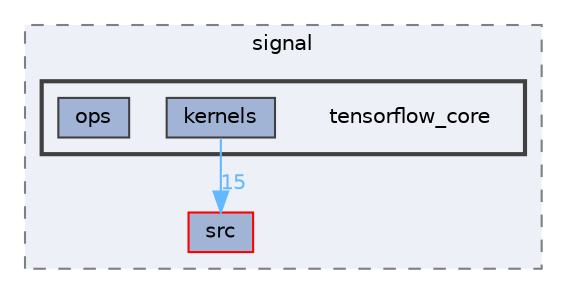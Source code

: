 digraph "Arduino/GetStartedWithMachineLearningOnArduino/tflite-micro-main/signal/tensorflow_core"
{
 // LATEX_PDF_SIZE
  bgcolor="transparent";
  edge [fontname=Helvetica,fontsize=10,labelfontname=Helvetica,labelfontsize=10];
  node [fontname=Helvetica,fontsize=10,shape=box,height=0.2,width=0.4];
  compound=true
  subgraph clusterdir_8ce83f6ebad9376744fd0b51d76c92be {
    graph [ bgcolor="#edf0f7", pencolor="grey50", label="signal", fontname=Helvetica,fontsize=10 style="filled,dashed", URL="dir_8ce83f6ebad9376744fd0b51d76c92be.html",tooltip=""]
  dir_f3dcc7a3e7501157a34132ac60ef26a4 [label="src", fillcolor="#a2b4d6", color="red", style="filled", URL="dir_f3dcc7a3e7501157a34132ac60ef26a4.html",tooltip=""];
  subgraph clusterdir_e34c738fcce77dac6484102affedb1fc {
    graph [ bgcolor="#edf0f7", pencolor="grey25", label="", fontname=Helvetica,fontsize=10 style="filled,bold", URL="dir_e34c738fcce77dac6484102affedb1fc.html",tooltip=""]
    dir_e34c738fcce77dac6484102affedb1fc [shape=plaintext, label="tensorflow_core"];
  dir_a5919e0a64dcd2b6b15a5bc874ab0e74 [label="kernels", fillcolor="#a2b4d6", color="grey25", style="filled", URL="dir_a5919e0a64dcd2b6b15a5bc874ab0e74.html",tooltip=""];
  dir_bccdf9847b65a0d4cd575a821b578a6e [label="ops", fillcolor="#a2b4d6", color="grey25", style="filled", URL="dir_bccdf9847b65a0d4cd575a821b578a6e.html",tooltip=""];
  }
  }
  dir_a5919e0a64dcd2b6b15a5bc874ab0e74->dir_f3dcc7a3e7501157a34132ac60ef26a4 [headlabel="15", labeldistance=1.5 headhref="dir_000162_000299.html" href="dir_000162_000299.html" color="steelblue1" fontcolor="steelblue1"];
}
